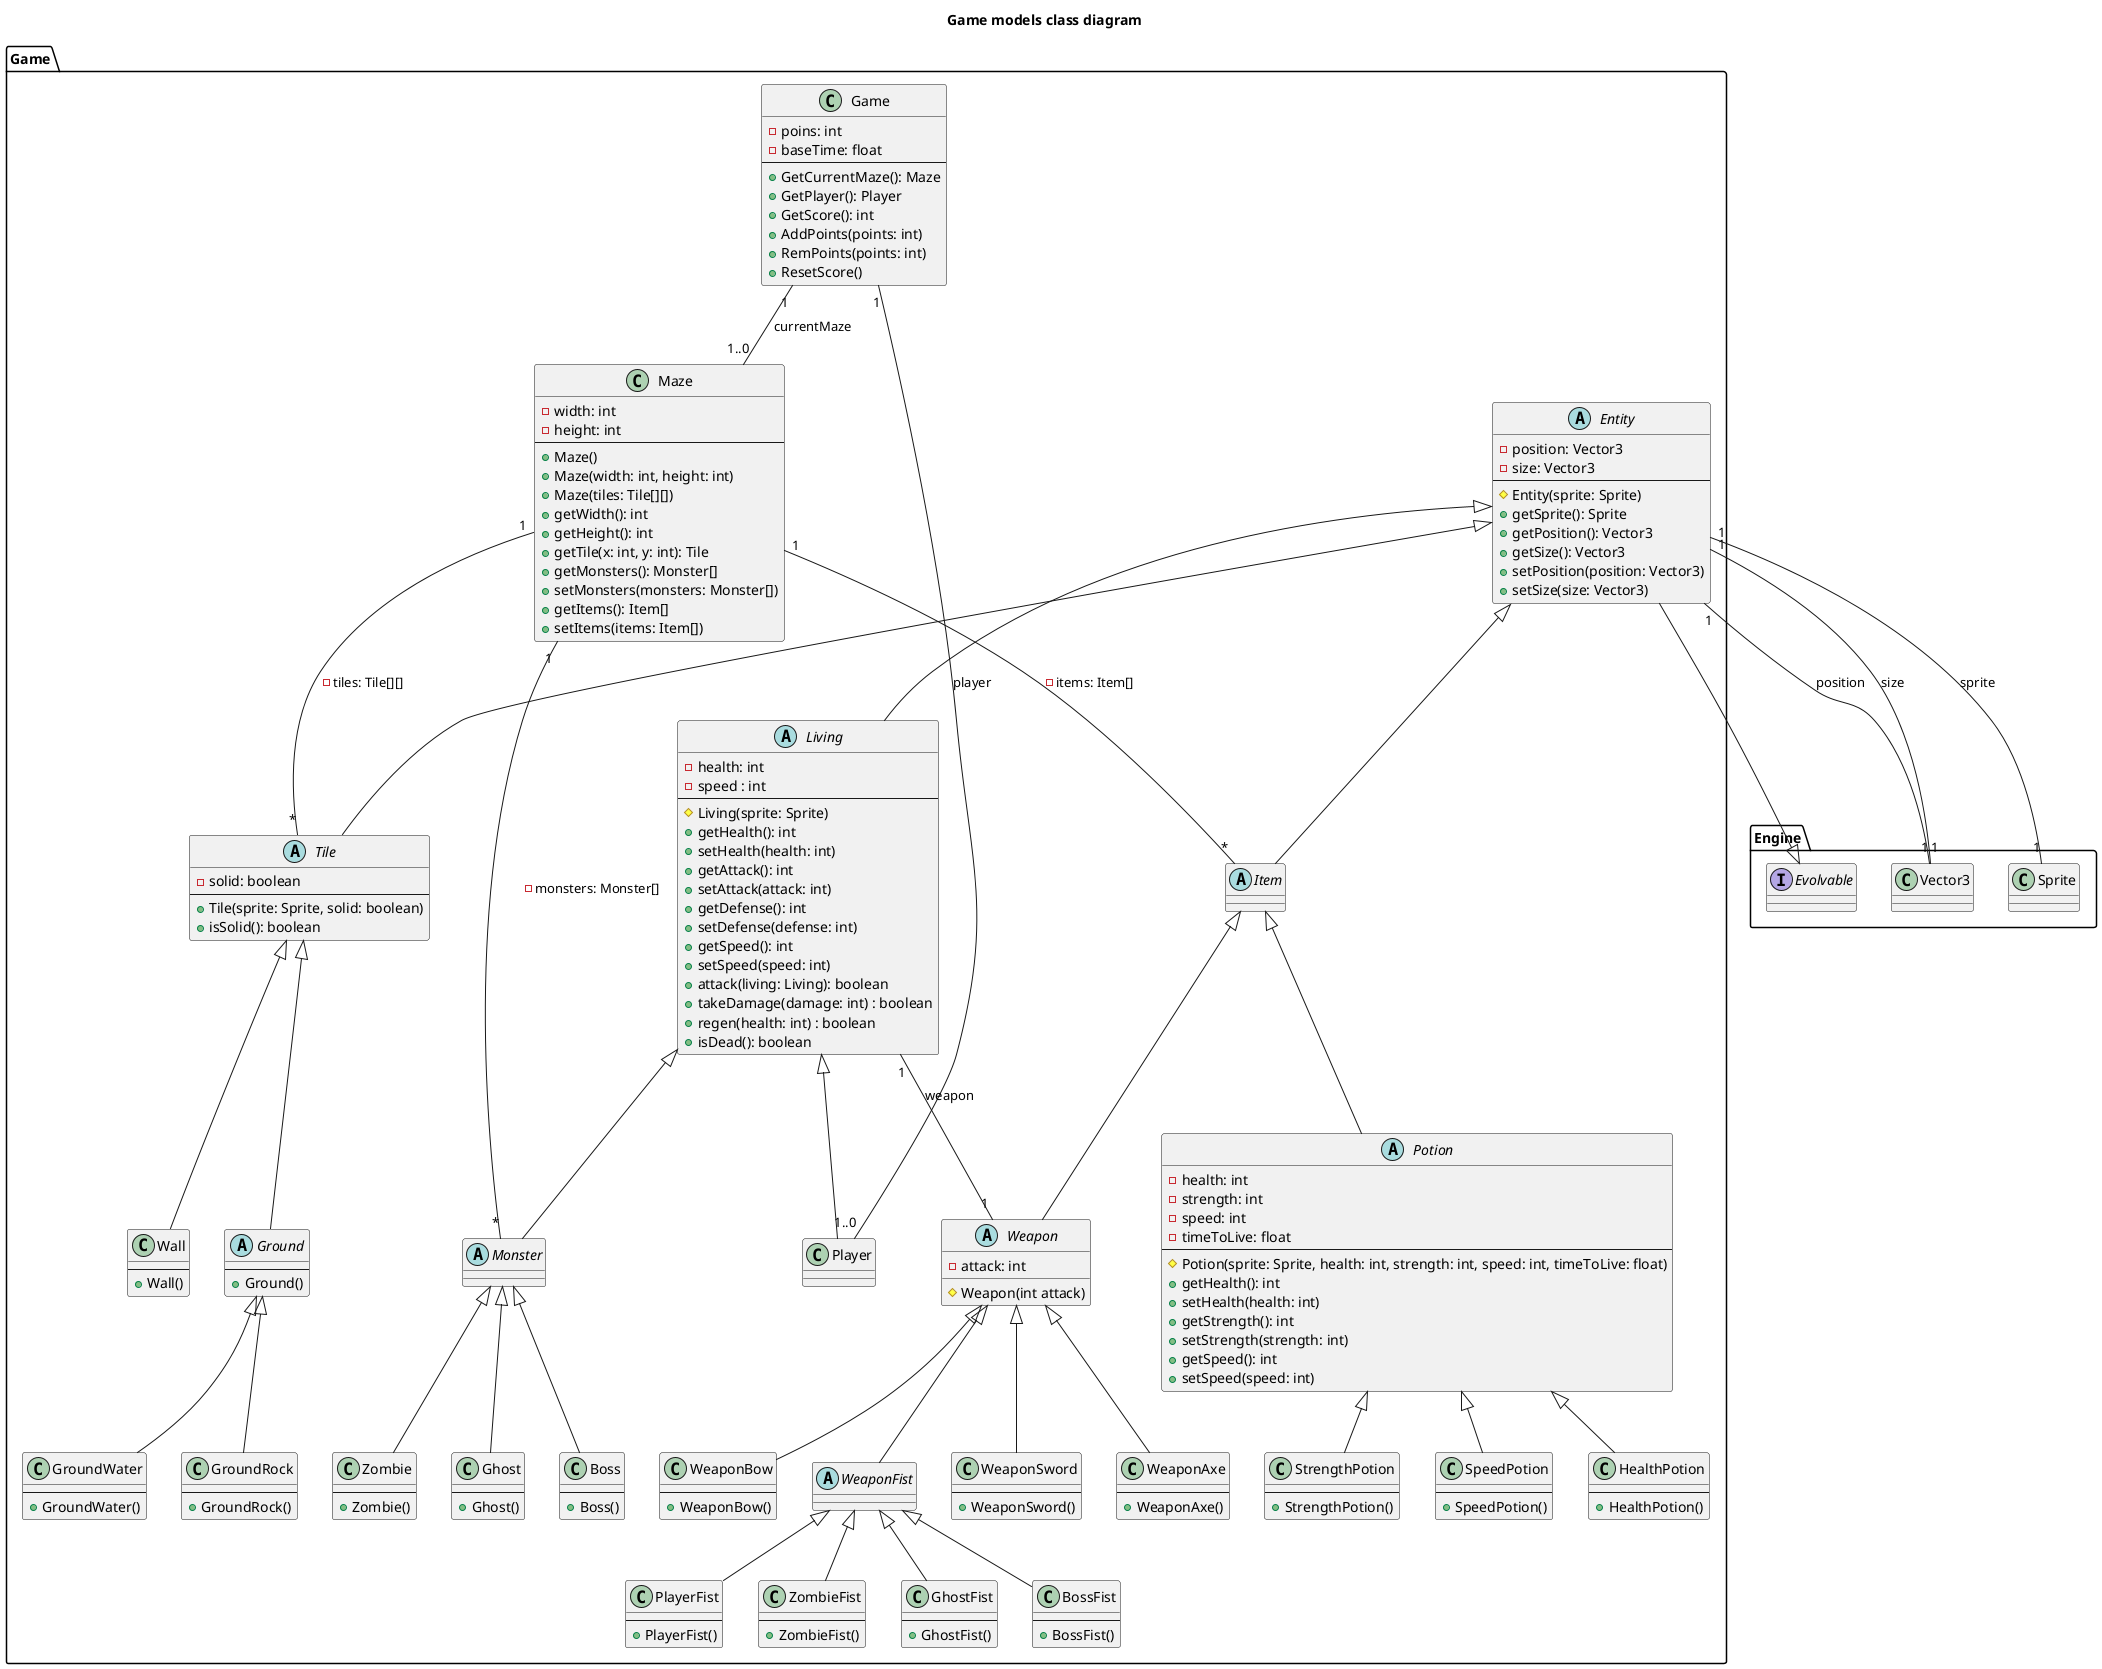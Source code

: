 @startuml Game models class diagram
title Game models class diagram

package Engine {
    interface Evolvable
    class Vector3
    class Sprite
}

package Game {
    class Game {
        - poins: int
        - baseTime: float
        ---
        + GetCurrentMaze(): Maze
        + GetPlayer(): Player
        + GetScore(): int
        + AddPoints(points: int)
        + RemPoints(points: int)
        + ResetScore()
    }
    Game "1" -- "1..0" Maze : currentMaze
    Game "1" -- "1..0" Player : player

    class Maze {
        - width: int
        - height: int
        ---
        + Maze()
        + Maze(width: int, height: int)
        + Maze(tiles: Tile[][])
        + getWidth(): int
        + getHeight(): int
        + getTile(x: int, y: int): Tile
        + getMonsters(): Monster[]
        + setMonsters(monsters: Monster[])
        + getItems(): Item[]
        + setItems(items: Item[])
    }
    Maze "1" -- "*" Tile: - tiles: Tile[][]
    Maze "1" -- "*" Monster: - monsters: Monster[]
    Maze "1" -- "*" Item: - items: Item[]

    abstract Entity {
        - position: Vector3
        - size: Vector3
        ---
        # Entity(sprite: Sprite)
        + getSprite(): Sprite
        + getPosition(): Vector3
        + getSize(): Vector3
        + setPosition(position: Vector3)
        + setSize(size: Vector3)
    }
    Evolvable <|-- Entity
    Entity "1" -- "1" Vector3 : position
    Entity "1" -- "1" Vector3 : size
    Entity "1" -- "1" Sprite : sprite
    Entity <|-- Item
    Entity <|-- Living
    Entity <|-- Tile

    abstract Item {

    }

    Item <|-- Weapon
    Item <|-- Potion

    abstract Potion {
        - health: int
        - strength: int
        - speed: int
        - timeToLive: float
        ---
        # Potion(sprite: Sprite, health: int, strength: int, speed: int, timeToLive: float)
        + getHealth(): int
        + setHealth(health: int)
        + getStrength(): int
        + setStrength(strength: int)
        + getSpeed(): int
        + setSpeed(speed: int)
    }
    Potion <|-- HealthPotion
    Potion <|-- StrengthPotion
    Potion <|-- SpeedPotion

    class HealthPotion {
        ---
        + HealthPotion()
    }

    class StrengthPotion {
        ---
        + StrengthPotion()
    }

    class SpeedPotion {
        ---
        + SpeedPotion()
    }

    abstract Weapon {
        - attack: int
        # Weapon(int attack)
    }
    Weapon <|-- WeaponFist
    Weapon <|-- WeaponSword
    Weapon <|-- WeaponAxe
    Weapon <|-- WeaponBow

    abstract WeaponFist {

    }

    WeaponFist <|-- PlayerFist
    WeaponFist <|-- ZombieFist
    WeaponFist <|-- GhostFist
    WeaponFist <|-- BossFist

    class PlayerFist {
        ---
        + PlayerFist()
    }

    class ZombieFist {
        ---
        + ZombieFist()
    }

    class GhostFist {
        ---
        + GhostFist()
    }

    class BossFist {
        ---
        + BossFist()
    }

    class WeaponSword {
        ---
        + WeaponSword()
    }

    class WeaponAxe {
        ---
        + WeaponAxe()
    }

    class WeaponBow {
        ---
        + WeaponBow()
    }

    abstract Living {
        - health: int
        - speed : int
        ---
        # Living(sprite: Sprite)
        + getHealth(): int
        + setHealth(health: int)
        + getAttack(): int
        + setAttack(attack: int)
        + getDefense(): int
        + setDefense(defense: int)
        + getSpeed(): int
        + setSpeed(speed: int)
        + attack(living: Living): boolean
        + takeDamage(damage: int) : boolean
        + regen(health: int) : boolean
        + isDead(): boolean
    }
    Living "1" -- "1" Weapon : weapon
    Living <|-- Player
    Living <|-- Monster

    class Player {
        
    }

    abstract Monster {

    }
    Monster <|-- Zombie
    Monster <|-- Ghost
    Monster <|-- Boss

    class Zombie {
        ---
        + Zombie()
    }

    class Ghost {
        ---
        + Ghost()
    }

    class Boss {
        ---
        + Boss()
    }

    abstract Tile {
        - solid: boolean
        ---
        + Tile(sprite: Sprite, solid: boolean)
        + isSolid(): boolean
    }
    Tile <|-- Wall
    Tile <|-- Ground
    Ground <|-- GroundWater
    Ground <|-- GroundRock

    class Wall {
        ---
        + Wall()
    }

    abstract Ground {
        ---
        + Ground()
    }

    class GroundRock {
        ---
        + GroundRock()
    }

    class GroundWater {
        ---
        + GroundWater()
    }
}

@enduml